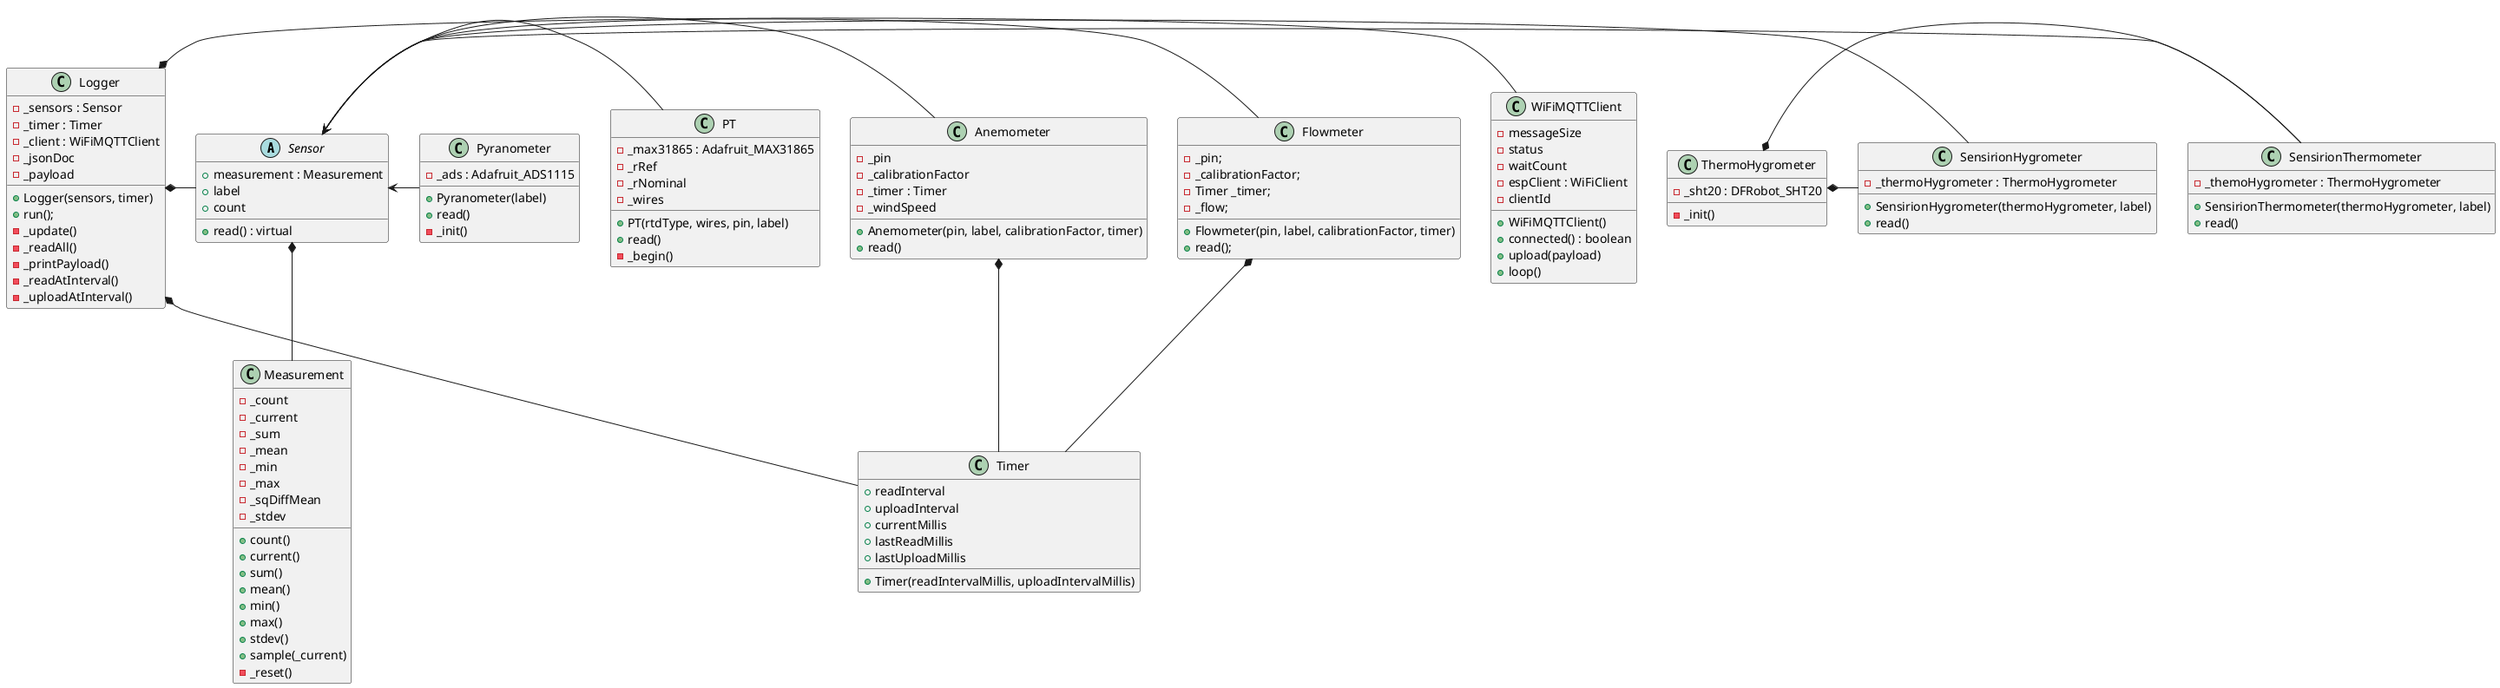@startuml
'Solar-logger class diagram'

class Sensor{
    + read() : virtual
    + measurement : Measurement
    + label
    + count
}

class Measurement{
    - _count
    - _current
    - _sum
    - _mean
    - _min
    - _max
    - _sqDiffMean
    - _stdev
    + count()
    + current()
    + sum()
    + mean()
    + min()
    + max()
    + stdev()
    + sample(_current)
    - _reset()
}

class Timer{
    + Timer(readIntervalMillis, uploadIntervalMillis)
    + readInterval
    + uploadInterval
    + currentMillis
    + lastReadMillis
    + lastUploadMillis
}

class Anemometer
{
    - _pin
    - _calibrationFactor
    - _timer : Timer
    - _windSpeed
    + Anemometer(pin, label, calibrationFactor, timer)
    + read()
}

class Flowmeter
{
    - _pin;
    - _calibrationFactor;
    - Timer _timer;
    - _flow;
    + Flowmeter(pin, label, calibrationFactor, timer)
    + read();
}

class Pyranometer{
    + Pyranometer(label)
    + read()
    - _ads : Adafruit_ADS1115
    - _init()
}

class PT{
    + PT(rtdType, wires, pin, label)
    + read()
    -_max31865 : Adafruit_MAX31865
    - _rRef
    - _rNominal
    - _wires
    - _begin()
}

class ThermoHygrometer{
    - _sht20 : DFRobot_SHT20
    - _init()
}

class SensirionHygrometer{
    + SensirionHygrometer(thermoHygrometer, label)
    + read()
    - _thermoHygrometer : ThermoHygrometer
}

class SensirionThermometer{
    + SensirionThermometer(thermoHygrometer, label)
    + read()
    - _themoHygrometer : ThermoHygrometer
}

class WiFiMQTTClient{
    + WiFiMQTTClient()
    + connected() : boolean
    + upload(payload)
    + loop()
    - messageSize
    - status
    - waitCount
    - espClient : WiFiClient
    - clientId
}

class Logger{
    + Logger(sensors, timer)
    + run();
    - _sensors : Sensor
    - _timer : Timer
    - _client : WiFiMQTTClient
    - _jsonDoc
    - _payload
    - _update()
    - _readAll()
    - _printPayload()
    - _readAtInterval()
    - _uploadAtInterval()
}

abstract Sensor
Sensor *-- Measurement
Sensor <- Anemometer
Sensor <- Flowmeter
Sensor <- Pyranometer
Sensor <- PT
Sensor <- SensirionThermometer
Sensor <- SensirionHygrometer
Anemometer *-- Timer
Flowmeter *-- Timer
ThermoHygrometer *- SensirionHygrometer
ThermoHygrometer *- SensirionThermometer

Logger *- Sensor
Logger *- Timer
Logger *- WiFiMQTTClient

@enduml